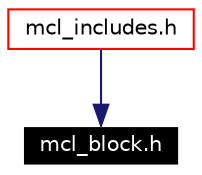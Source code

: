 digraph G
{
  edge [fontname="Helvetica",fontsize=10,labelfontname="Helvetica",labelfontsize=10];
  node [fontname="Helvetica",fontsize=10,shape=record];
  Node597 [label="mcl_block.h",height=0.2,width=0.4,color="white", fillcolor="black", style="filled" fontcolor="white"];
  Node598 -> Node597 [color="midnightblue",fontsize=10,style="solid",fontname="Helvetica"];
  Node598 [label="mcl_includes.h",height=0.2,width=0.4,color="red",URL="$mcl__includes_8h.html"];
}
